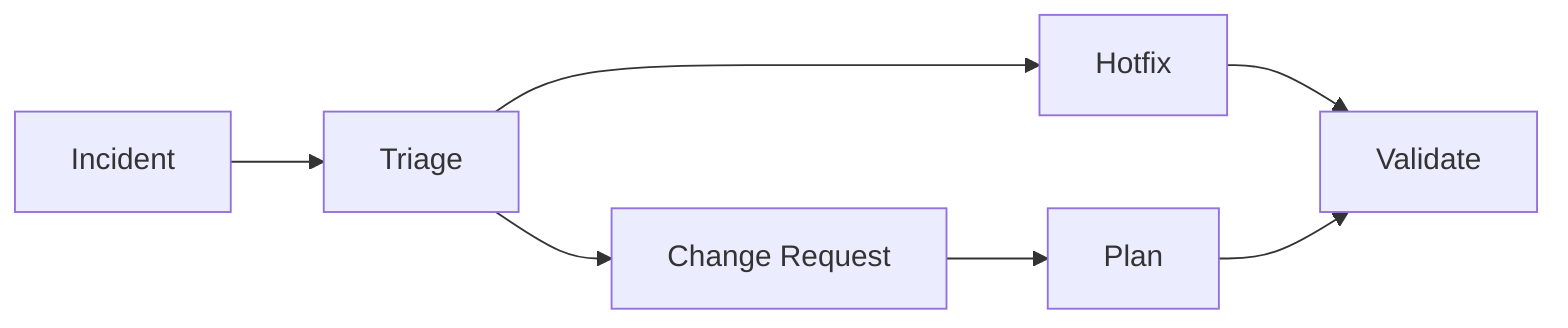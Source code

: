 flowchart LR
  I[Incident] --> T[Triage]
  T --> H[Hotfix] --> V[Validate]
  T --> C[Change Request] --> P[Plan] --> V